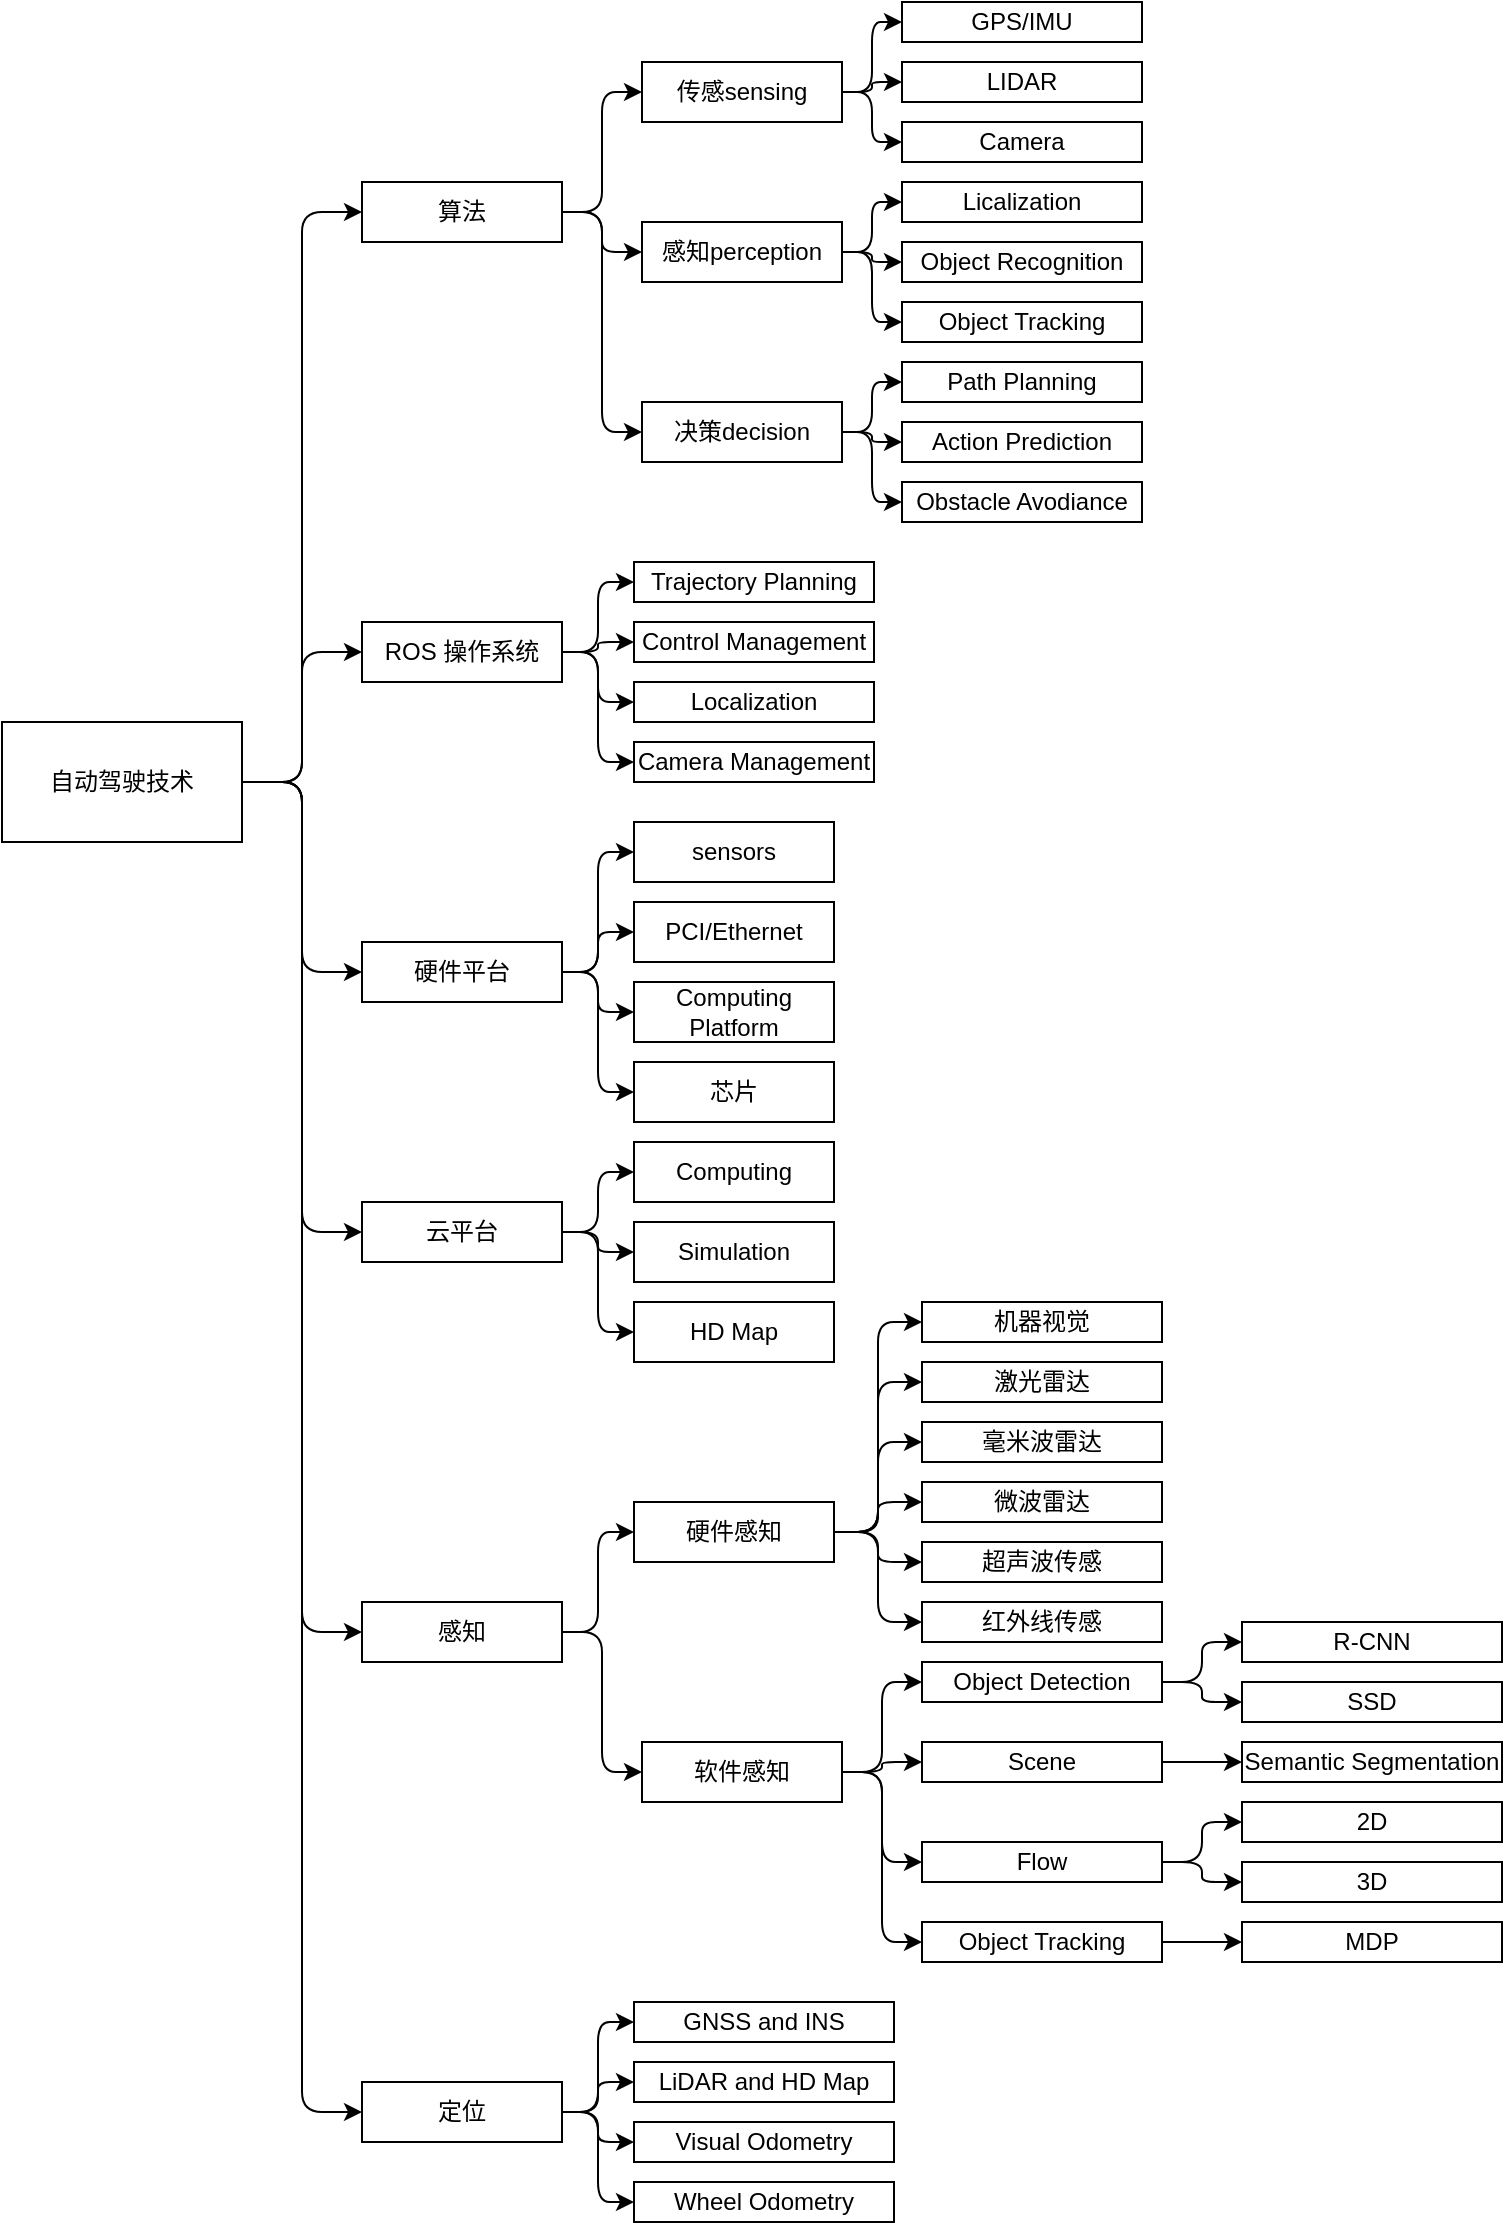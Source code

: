 <mxfile version="14.1.8" type="github">
  <diagram id="ZL88Ck0jPQ6fW8jYsuRH" name="Page-1">
    <mxGraphModel dx="1135" dy="738" grid="1" gridSize="10" guides="1" tooltips="1" connect="1" arrows="1" fold="1" page="1" pageScale="1" pageWidth="827" pageHeight="1169" math="0" shadow="0">
      <root>
        <mxCell id="0" />
        <mxCell id="1" parent="0" />
        <mxCell id="BTjaL7hRL5fljO6jldBH-1" value="自动驾驶技术" style="rounded=0;whiteSpace=wrap;html=1;" parent="1" vertex="1">
          <mxGeometry x="180" y="410" width="120" height="60" as="geometry" />
        </mxCell>
        <mxCell id="-4MOpglVaHPoF0utyKIM-1" value="算法" style="rounded=0;whiteSpace=wrap;html=1;" parent="1" vertex="1">
          <mxGeometry x="360" y="140" width="100" height="30" as="geometry" />
        </mxCell>
        <mxCell id="-4MOpglVaHPoF0utyKIM-2" value="" style="endArrow=classic;html=1;exitX=1;exitY=0.5;exitDx=0;exitDy=0;entryX=0;entryY=0.5;entryDx=0;entryDy=0;edgeStyle=orthogonalEdgeStyle;" parent="1" source="BTjaL7hRL5fljO6jldBH-1" target="-4MOpglVaHPoF0utyKIM-1" edge="1">
          <mxGeometry width="50" height="50" relative="1" as="geometry">
            <mxPoint x="360" y="280" as="sourcePoint" />
            <mxPoint x="410" y="230" as="targetPoint" />
          </mxGeometry>
        </mxCell>
        <mxCell id="-4MOpglVaHPoF0utyKIM-3" value="传感sensing" style="rounded=0;whiteSpace=wrap;html=1;" parent="1" vertex="1">
          <mxGeometry x="500" y="80" width="100" height="30" as="geometry" />
        </mxCell>
        <mxCell id="-4MOpglVaHPoF0utyKIM-4" value="感知perception" style="rounded=0;whiteSpace=wrap;html=1;" parent="1" vertex="1">
          <mxGeometry x="500" y="160" width="100" height="30" as="geometry" />
        </mxCell>
        <mxCell id="-4MOpglVaHPoF0utyKIM-5" value="决策decision" style="rounded=0;whiteSpace=wrap;html=1;" parent="1" vertex="1">
          <mxGeometry x="500" y="250" width="100" height="30" as="geometry" />
        </mxCell>
        <mxCell id="-4MOpglVaHPoF0utyKIM-6" value="" style="endArrow=classic;html=1;exitX=1;exitY=0.5;exitDx=0;exitDy=0;entryX=0;entryY=0.5;entryDx=0;entryDy=0;edgeStyle=orthogonalEdgeStyle;" parent="1" source="-4MOpglVaHPoF0utyKIM-1" target="-4MOpglVaHPoF0utyKIM-3" edge="1">
          <mxGeometry width="50" height="50" relative="1" as="geometry">
            <mxPoint x="450" y="280" as="sourcePoint" />
            <mxPoint x="500" y="230" as="targetPoint" />
          </mxGeometry>
        </mxCell>
        <mxCell id="-4MOpglVaHPoF0utyKIM-7" value="" style="endArrow=classic;html=1;exitX=1;exitY=0.5;exitDx=0;exitDy=0;entryX=0;entryY=0.5;entryDx=0;entryDy=0;edgeStyle=orthogonalEdgeStyle;" parent="1" source="-4MOpglVaHPoF0utyKIM-1" target="-4MOpglVaHPoF0utyKIM-4" edge="1">
          <mxGeometry width="50" height="50" relative="1" as="geometry">
            <mxPoint x="480" y="300" as="sourcePoint" />
            <mxPoint x="530" y="250" as="targetPoint" />
          </mxGeometry>
        </mxCell>
        <mxCell id="-4MOpglVaHPoF0utyKIM-8" value="" style="endArrow=classic;html=1;exitX=1;exitY=0.5;exitDx=0;exitDy=0;entryX=0;entryY=0.5;entryDx=0;entryDy=0;edgeStyle=orthogonalEdgeStyle;" parent="1" source="-4MOpglVaHPoF0utyKIM-1" target="-4MOpglVaHPoF0utyKIM-5" edge="1">
          <mxGeometry width="50" height="50" relative="1" as="geometry">
            <mxPoint x="490" y="280" as="sourcePoint" />
            <mxPoint x="540" y="230" as="targetPoint" />
          </mxGeometry>
        </mxCell>
        <mxCell id="-4MOpglVaHPoF0utyKIM-9" value="GPS/IMU" style="rounded=0;whiteSpace=wrap;html=1;" parent="1" vertex="1">
          <mxGeometry x="630" y="50" width="120" height="20" as="geometry" />
        </mxCell>
        <mxCell id="-4MOpglVaHPoF0utyKIM-10" value="LIDAR" style="rounded=0;whiteSpace=wrap;html=1;" parent="1" vertex="1">
          <mxGeometry x="630" y="80" width="120" height="20" as="geometry" />
        </mxCell>
        <mxCell id="-4MOpglVaHPoF0utyKIM-11" value="Camera" style="rounded=0;whiteSpace=wrap;html=1;" parent="1" vertex="1">
          <mxGeometry x="630" y="110" width="120" height="20" as="geometry" />
        </mxCell>
        <mxCell id="-4MOpglVaHPoF0utyKIM-12" value="" style="endArrow=classic;html=1;exitX=1;exitY=0.5;exitDx=0;exitDy=0;entryX=0;entryY=0.5;entryDx=0;entryDy=0;edgeStyle=orthogonalEdgeStyle;" parent="1" source="-4MOpglVaHPoF0utyKIM-3" target="-4MOpglVaHPoF0utyKIM-9" edge="1">
          <mxGeometry width="50" height="50" relative="1" as="geometry">
            <mxPoint x="680" y="230" as="sourcePoint" />
            <mxPoint x="730" y="180" as="targetPoint" />
          </mxGeometry>
        </mxCell>
        <mxCell id="-4MOpglVaHPoF0utyKIM-13" value="" style="endArrow=classic;html=1;exitX=1;exitY=0.5;exitDx=0;exitDy=0;entryX=0;entryY=0.5;entryDx=0;entryDy=0;edgeStyle=orthogonalEdgeStyle;" parent="1" source="-4MOpglVaHPoF0utyKIM-3" target="-4MOpglVaHPoF0utyKIM-10" edge="1">
          <mxGeometry width="50" height="50" relative="1" as="geometry">
            <mxPoint x="680" y="250" as="sourcePoint" />
            <mxPoint x="730" y="200" as="targetPoint" />
          </mxGeometry>
        </mxCell>
        <mxCell id="-4MOpglVaHPoF0utyKIM-14" value="" style="endArrow=classic;html=1;exitX=1;exitY=0.5;exitDx=0;exitDy=0;entryX=0;entryY=0.5;entryDx=0;entryDy=0;edgeStyle=orthogonalEdgeStyle;" parent="1" source="-4MOpglVaHPoF0utyKIM-3" target="-4MOpglVaHPoF0utyKIM-11" edge="1">
          <mxGeometry width="50" height="50" relative="1" as="geometry">
            <mxPoint x="680" y="230" as="sourcePoint" />
            <mxPoint x="730" y="180" as="targetPoint" />
          </mxGeometry>
        </mxCell>
        <mxCell id="-4MOpglVaHPoF0utyKIM-15" value="Licalization" style="rounded=0;whiteSpace=wrap;html=1;" parent="1" vertex="1">
          <mxGeometry x="630" y="140" width="120" height="20" as="geometry" />
        </mxCell>
        <mxCell id="-4MOpglVaHPoF0utyKIM-16" value="Object Recognition" style="rounded=0;whiteSpace=wrap;html=1;" parent="1" vertex="1">
          <mxGeometry x="630" y="170" width="120" height="20" as="geometry" />
        </mxCell>
        <mxCell id="-4MOpglVaHPoF0utyKIM-17" value="Object Tracking" style="rounded=0;whiteSpace=wrap;html=1;" parent="1" vertex="1">
          <mxGeometry x="630" y="200" width="120" height="20" as="geometry" />
        </mxCell>
        <mxCell id="-4MOpglVaHPoF0utyKIM-18" value="" style="endArrow=classic;html=1;exitX=1;exitY=0.5;exitDx=0;exitDy=0;entryX=0;entryY=0.5;entryDx=0;entryDy=0;edgeStyle=orthogonalEdgeStyle;" parent="1" source="-4MOpglVaHPoF0utyKIM-4" target="-4MOpglVaHPoF0utyKIM-15" edge="1">
          <mxGeometry width="50" height="50" relative="1" as="geometry">
            <mxPoint x="700" y="310" as="sourcePoint" />
            <mxPoint x="750" y="260" as="targetPoint" />
          </mxGeometry>
        </mxCell>
        <mxCell id="-4MOpglVaHPoF0utyKIM-19" value="" style="endArrow=classic;html=1;exitX=1;exitY=0.5;exitDx=0;exitDy=0;entryX=0;entryY=0.5;entryDx=0;entryDy=0;edgeStyle=orthogonalEdgeStyle;" parent="1" source="-4MOpglVaHPoF0utyKIM-4" target="-4MOpglVaHPoF0utyKIM-16" edge="1">
          <mxGeometry width="50" height="50" relative="1" as="geometry">
            <mxPoint x="680" y="330" as="sourcePoint" />
            <mxPoint x="730" y="280" as="targetPoint" />
          </mxGeometry>
        </mxCell>
        <mxCell id="-4MOpglVaHPoF0utyKIM-20" value="" style="endArrow=classic;html=1;exitX=1;exitY=0.5;exitDx=0;exitDy=0;entryX=0;entryY=0.5;entryDx=0;entryDy=0;edgeStyle=orthogonalEdgeStyle;" parent="1" source="-4MOpglVaHPoF0utyKIM-4" target="-4MOpglVaHPoF0utyKIM-17" edge="1">
          <mxGeometry width="50" height="50" relative="1" as="geometry">
            <mxPoint x="650" y="320" as="sourcePoint" />
            <mxPoint x="700" y="270" as="targetPoint" />
          </mxGeometry>
        </mxCell>
        <mxCell id="-4MOpglVaHPoF0utyKIM-21" value="Path Planning" style="rounded=0;whiteSpace=wrap;html=1;" parent="1" vertex="1">
          <mxGeometry x="630" y="230" width="120" height="20" as="geometry" />
        </mxCell>
        <mxCell id="-4MOpglVaHPoF0utyKIM-22" value="Action Prediction" style="rounded=0;whiteSpace=wrap;html=1;" parent="1" vertex="1">
          <mxGeometry x="630" y="260" width="120" height="20" as="geometry" />
        </mxCell>
        <mxCell id="-4MOpglVaHPoF0utyKIM-23" value="Obstacle Avodiance" style="rounded=0;whiteSpace=wrap;html=1;" parent="1" vertex="1">
          <mxGeometry x="630" y="290" width="120" height="20" as="geometry" />
        </mxCell>
        <mxCell id="-4MOpglVaHPoF0utyKIM-24" value="" style="endArrow=classic;html=1;exitX=1;exitY=0.5;exitDx=0;exitDy=0;entryX=0;entryY=0.5;entryDx=0;entryDy=0;edgeStyle=orthogonalEdgeStyle;" parent="1" source="-4MOpglVaHPoF0utyKIM-5" target="-4MOpglVaHPoF0utyKIM-21" edge="1">
          <mxGeometry width="50" height="50" relative="1" as="geometry">
            <mxPoint x="560" y="410" as="sourcePoint" />
            <mxPoint x="610" y="360" as="targetPoint" />
          </mxGeometry>
        </mxCell>
        <mxCell id="-4MOpglVaHPoF0utyKIM-25" value="" style="endArrow=classic;html=1;exitX=1;exitY=0.5;exitDx=0;exitDy=0;entryX=0;entryY=0.5;entryDx=0;entryDy=0;edgeStyle=orthogonalEdgeStyle;" parent="1" source="-4MOpglVaHPoF0utyKIM-5" target="-4MOpglVaHPoF0utyKIM-22" edge="1">
          <mxGeometry width="50" height="50" relative="1" as="geometry">
            <mxPoint x="630" y="410" as="sourcePoint" />
            <mxPoint x="680" y="360" as="targetPoint" />
          </mxGeometry>
        </mxCell>
        <mxCell id="-4MOpglVaHPoF0utyKIM-26" value="" style="endArrow=classic;html=1;exitX=1;exitY=0.5;exitDx=0;exitDy=0;entryX=0;entryY=0.5;entryDx=0;entryDy=0;edgeStyle=orthogonalEdgeStyle;" parent="1" source="-4MOpglVaHPoF0utyKIM-5" target="-4MOpglVaHPoF0utyKIM-23" edge="1">
          <mxGeometry width="50" height="50" relative="1" as="geometry">
            <mxPoint x="600" y="260" as="sourcePoint" />
            <mxPoint x="680" y="370" as="targetPoint" />
          </mxGeometry>
        </mxCell>
        <mxCell id="-4MOpglVaHPoF0utyKIM-27" value="ROS 操作系统" style="rounded=0;whiteSpace=wrap;html=1;" parent="1" vertex="1">
          <mxGeometry x="360" y="360" width="100" height="30" as="geometry" />
        </mxCell>
        <mxCell id="-4MOpglVaHPoF0utyKIM-28" value="" style="endArrow=classic;html=1;exitX=1;exitY=0.5;exitDx=0;exitDy=0;entryX=0;entryY=0.5;entryDx=0;entryDy=0;edgeStyle=orthogonalEdgeStyle;" parent="1" source="BTjaL7hRL5fljO6jldBH-1" target="-4MOpglVaHPoF0utyKIM-27" edge="1">
          <mxGeometry width="50" height="50" relative="1" as="geometry">
            <mxPoint x="300" y="470" as="sourcePoint" />
            <mxPoint x="350" y="420" as="targetPoint" />
          </mxGeometry>
        </mxCell>
        <mxCell id="-4MOpglVaHPoF0utyKIM-29" value="Trajectory Planning" style="rounded=0;whiteSpace=wrap;html=1;" parent="1" vertex="1">
          <mxGeometry x="496" y="330" width="120" height="20" as="geometry" />
        </mxCell>
        <mxCell id="-4MOpglVaHPoF0utyKIM-31" value="Control Management" style="rounded=0;whiteSpace=wrap;html=1;" parent="1" vertex="1">
          <mxGeometry x="496" y="360" width="120" height="20" as="geometry" />
        </mxCell>
        <mxCell id="-4MOpglVaHPoF0utyKIM-32" value="Localization" style="rounded=0;whiteSpace=wrap;html=1;" parent="1" vertex="1">
          <mxGeometry x="496" y="390" width="120" height="20" as="geometry" />
        </mxCell>
        <mxCell id="-4MOpglVaHPoF0utyKIM-33" value="Camera Management" style="rounded=0;whiteSpace=wrap;html=1;" parent="1" vertex="1">
          <mxGeometry x="496" y="420" width="120" height="20" as="geometry" />
        </mxCell>
        <mxCell id="-4MOpglVaHPoF0utyKIM-34" value="" style="endArrow=classic;html=1;exitX=1;exitY=0.5;exitDx=0;exitDy=0;entryX=0;entryY=0.5;entryDx=0;entryDy=0;edgeStyle=orthogonalEdgeStyle;" parent="1" source="-4MOpglVaHPoF0utyKIM-27" target="-4MOpglVaHPoF0utyKIM-29" edge="1">
          <mxGeometry width="50" height="50" relative="1" as="geometry">
            <mxPoint x="736" y="360" as="sourcePoint" />
            <mxPoint x="786" y="310" as="targetPoint" />
          </mxGeometry>
        </mxCell>
        <mxCell id="-4MOpglVaHPoF0utyKIM-35" value="" style="endArrow=classic;html=1;exitX=1;exitY=0.5;exitDx=0;exitDy=0;entryX=0;entryY=0.5;entryDx=0;entryDy=0;edgeStyle=orthogonalEdgeStyle;" parent="1" source="-4MOpglVaHPoF0utyKIM-27" target="-4MOpglVaHPoF0utyKIM-31" edge="1">
          <mxGeometry width="50" height="50" relative="1" as="geometry">
            <mxPoint x="696" y="400" as="sourcePoint" />
            <mxPoint x="486" y="400" as="targetPoint" />
          </mxGeometry>
        </mxCell>
        <mxCell id="-4MOpglVaHPoF0utyKIM-36" value="" style="endArrow=classic;html=1;exitX=1;exitY=0.5;exitDx=0;exitDy=0;entryX=0;entryY=0.5;entryDx=0;entryDy=0;edgeStyle=orthogonalEdgeStyle;" parent="1" source="-4MOpglVaHPoF0utyKIM-27" target="-4MOpglVaHPoF0utyKIM-32" edge="1">
          <mxGeometry width="50" height="50" relative="1" as="geometry">
            <mxPoint x="476" y="530" as="sourcePoint" />
            <mxPoint x="526" y="480" as="targetPoint" />
          </mxGeometry>
        </mxCell>
        <mxCell id="-4MOpglVaHPoF0utyKIM-37" value="" style="endArrow=classic;html=1;exitX=1;exitY=0.5;exitDx=0;exitDy=0;entryX=0;entryY=0.5;entryDx=0;entryDy=0;edgeStyle=orthogonalEdgeStyle;" parent="1" source="-4MOpglVaHPoF0utyKIM-27" target="-4MOpglVaHPoF0utyKIM-33" edge="1">
          <mxGeometry width="50" height="50" relative="1" as="geometry">
            <mxPoint x="506" y="540" as="sourcePoint" />
            <mxPoint x="556" y="490" as="targetPoint" />
          </mxGeometry>
        </mxCell>
        <mxCell id="-4MOpglVaHPoF0utyKIM-38" value="硬件平台" style="rounded=0;whiteSpace=wrap;html=1;" parent="1" vertex="1">
          <mxGeometry x="360" y="520" width="100" height="30" as="geometry" />
        </mxCell>
        <mxCell id="-4MOpglVaHPoF0utyKIM-39" value="" style="endArrow=classic;html=1;exitX=1;exitY=0.5;exitDx=0;exitDy=0;entryX=0;entryY=0.5;entryDx=0;entryDy=0;edgeStyle=orthogonalEdgeStyle;" parent="1" source="BTjaL7hRL5fljO6jldBH-1" target="-4MOpglVaHPoF0utyKIM-38" edge="1">
          <mxGeometry width="50" height="50" relative="1" as="geometry">
            <mxPoint x="270" y="500" as="sourcePoint" />
            <mxPoint x="320" y="450" as="targetPoint" />
          </mxGeometry>
        </mxCell>
        <mxCell id="-4MOpglVaHPoF0utyKIM-40" value="sensors" style="rounded=0;whiteSpace=wrap;html=1;" parent="1" vertex="1">
          <mxGeometry x="496" y="460" width="100" height="30" as="geometry" />
        </mxCell>
        <mxCell id="-4MOpglVaHPoF0utyKIM-41" value="PCI/Ethernet" style="rounded=0;whiteSpace=wrap;html=1;" parent="1" vertex="1">
          <mxGeometry x="496" y="500" width="100" height="30" as="geometry" />
        </mxCell>
        <mxCell id="-4MOpglVaHPoF0utyKIM-42" value="Computing Platform" style="rounded=0;whiteSpace=wrap;html=1;" parent="1" vertex="1">
          <mxGeometry x="496" y="540" width="100" height="30" as="geometry" />
        </mxCell>
        <mxCell id="-4MOpglVaHPoF0utyKIM-43" value="芯片" style="rounded=0;whiteSpace=wrap;html=1;" parent="1" vertex="1">
          <mxGeometry x="496" y="580" width="100" height="30" as="geometry" />
        </mxCell>
        <mxCell id="-4MOpglVaHPoF0utyKIM-44" value="" style="endArrow=classic;html=1;exitX=1;exitY=0.5;exitDx=0;exitDy=0;entryX=0;entryY=0.5;entryDx=0;entryDy=0;edgeStyle=orthogonalEdgeStyle;" parent="1" source="-4MOpglVaHPoF0utyKIM-38" target="-4MOpglVaHPoF0utyKIM-40" edge="1">
          <mxGeometry width="50" height="50" relative="1" as="geometry">
            <mxPoint x="670" y="480" as="sourcePoint" />
            <mxPoint x="720" y="430" as="targetPoint" />
          </mxGeometry>
        </mxCell>
        <mxCell id="-4MOpglVaHPoF0utyKIM-45" value="" style="endArrow=classic;html=1;exitX=1;exitY=0.5;exitDx=0;exitDy=0;entryX=0;entryY=0.5;entryDx=0;entryDy=0;edgeStyle=orthogonalEdgeStyle;" parent="1" source="-4MOpglVaHPoF0utyKIM-38" target="-4MOpglVaHPoF0utyKIM-41" edge="1">
          <mxGeometry width="50" height="50" relative="1" as="geometry">
            <mxPoint x="690" y="510" as="sourcePoint" />
            <mxPoint x="740" y="460" as="targetPoint" />
          </mxGeometry>
        </mxCell>
        <mxCell id="-4MOpglVaHPoF0utyKIM-46" value="" style="endArrow=classic;html=1;exitX=1;exitY=0.5;exitDx=0;exitDy=0;entryX=0;entryY=0.5;entryDx=0;entryDy=0;edgeStyle=orthogonalEdgeStyle;" parent="1" source="-4MOpglVaHPoF0utyKIM-38" target="-4MOpglVaHPoF0utyKIM-42" edge="1">
          <mxGeometry width="50" height="50" relative="1" as="geometry">
            <mxPoint x="650" y="570" as="sourcePoint" />
            <mxPoint x="700" y="520" as="targetPoint" />
          </mxGeometry>
        </mxCell>
        <mxCell id="-4MOpglVaHPoF0utyKIM-47" value="" style="endArrow=classic;html=1;exitX=1;exitY=0.5;exitDx=0;exitDy=0;entryX=0;entryY=0.5;entryDx=0;entryDy=0;edgeStyle=orthogonalEdgeStyle;" parent="1" source="-4MOpglVaHPoF0utyKIM-38" target="-4MOpglVaHPoF0utyKIM-43" edge="1">
          <mxGeometry width="50" height="50" relative="1" as="geometry">
            <mxPoint x="640" y="570" as="sourcePoint" />
            <mxPoint x="690" y="520" as="targetPoint" />
          </mxGeometry>
        </mxCell>
        <mxCell id="-4MOpglVaHPoF0utyKIM-48" value="云平台" style="rounded=0;whiteSpace=wrap;html=1;" parent="1" vertex="1">
          <mxGeometry x="360" y="650" width="100" height="30" as="geometry" />
        </mxCell>
        <mxCell id="-4MOpglVaHPoF0utyKIM-49" value="" style="endArrow=classic;html=1;exitX=1;exitY=0.5;exitDx=0;exitDy=0;entryX=0;entryY=0.5;entryDx=0;entryDy=0;edgeStyle=orthogonalEdgeStyle;" parent="1" source="BTjaL7hRL5fljO6jldBH-1" target="-4MOpglVaHPoF0utyKIM-48" edge="1">
          <mxGeometry width="50" height="50" relative="1" as="geometry">
            <mxPoint x="290" y="640" as="sourcePoint" />
            <mxPoint x="340" y="590" as="targetPoint" />
          </mxGeometry>
        </mxCell>
        <mxCell id="-4MOpglVaHPoF0utyKIM-50" value="Computing" style="rounded=0;whiteSpace=wrap;html=1;" parent="1" vertex="1">
          <mxGeometry x="496" y="620" width="100" height="30" as="geometry" />
        </mxCell>
        <mxCell id="-4MOpglVaHPoF0utyKIM-51" value="Simulation" style="rounded=0;whiteSpace=wrap;html=1;" parent="1" vertex="1">
          <mxGeometry x="496" y="660" width="100" height="30" as="geometry" />
        </mxCell>
        <mxCell id="-4MOpglVaHPoF0utyKIM-52" value="HD Map" style="rounded=0;whiteSpace=wrap;html=1;" parent="1" vertex="1">
          <mxGeometry x="496" y="700" width="100" height="30" as="geometry" />
        </mxCell>
        <mxCell id="-4MOpglVaHPoF0utyKIM-53" value="" style="endArrow=classic;html=1;exitX=1;exitY=0.5;exitDx=0;exitDy=0;entryX=0;entryY=0.5;entryDx=0;entryDy=0;edgeStyle=orthogonalEdgeStyle;" parent="1" source="-4MOpglVaHPoF0utyKIM-48" target="-4MOpglVaHPoF0utyKIM-50" edge="1">
          <mxGeometry width="50" height="50" relative="1" as="geometry">
            <mxPoint x="650" y="620" as="sourcePoint" />
            <mxPoint x="700" y="570" as="targetPoint" />
          </mxGeometry>
        </mxCell>
        <mxCell id="-4MOpglVaHPoF0utyKIM-54" value="" style="endArrow=classic;html=1;exitX=1;exitY=0.5;exitDx=0;exitDy=0;entryX=0;entryY=0.5;entryDx=0;entryDy=0;edgeStyle=orthogonalEdgeStyle;" parent="1" source="-4MOpglVaHPoF0utyKIM-48" target="-4MOpglVaHPoF0utyKIM-51" edge="1">
          <mxGeometry width="50" height="50" relative="1" as="geometry">
            <mxPoint x="660" y="640" as="sourcePoint" />
            <mxPoint x="710" y="590" as="targetPoint" />
          </mxGeometry>
        </mxCell>
        <mxCell id="-4MOpglVaHPoF0utyKIM-55" value="" style="endArrow=classic;html=1;exitX=1;exitY=0.5;exitDx=0;exitDy=0;entryX=0;entryY=0.5;entryDx=0;entryDy=0;edgeStyle=orthogonalEdgeStyle;" parent="1" source="-4MOpglVaHPoF0utyKIM-48" target="-4MOpglVaHPoF0utyKIM-52" edge="1">
          <mxGeometry width="50" height="50" relative="1" as="geometry">
            <mxPoint x="640" y="690" as="sourcePoint" />
            <mxPoint x="690" y="640" as="targetPoint" />
          </mxGeometry>
        </mxCell>
        <mxCell id="-4MOpglVaHPoF0utyKIM-56" value="感知" style="rounded=0;whiteSpace=wrap;html=1;" parent="1" vertex="1">
          <mxGeometry x="360" y="850" width="100" height="30" as="geometry" />
        </mxCell>
        <mxCell id="-4MOpglVaHPoF0utyKIM-57" value="" style="endArrow=classic;html=1;exitX=1;exitY=0.5;exitDx=0;exitDy=0;entryX=0;entryY=0.5;entryDx=0;entryDy=0;edgeStyle=orthogonalEdgeStyle;" parent="1" source="BTjaL7hRL5fljO6jldBH-1" target="-4MOpglVaHPoF0utyKIM-56" edge="1">
          <mxGeometry width="50" height="50" relative="1" as="geometry">
            <mxPoint x="250" y="790" as="sourcePoint" />
            <mxPoint x="300" y="740" as="targetPoint" />
          </mxGeometry>
        </mxCell>
        <mxCell id="-4MOpglVaHPoF0utyKIM-58" value="机器视觉" style="rounded=0;whiteSpace=wrap;html=1;" parent="1" vertex="1">
          <mxGeometry x="640" y="700" width="120" height="20" as="geometry" />
        </mxCell>
        <mxCell id="-4MOpglVaHPoF0utyKIM-59" value="硬件感知" style="rounded=0;whiteSpace=wrap;html=1;" parent="1" vertex="1">
          <mxGeometry x="496" y="800" width="100" height="30" as="geometry" />
        </mxCell>
        <mxCell id="-4MOpglVaHPoF0utyKIM-60" value="" style="endArrow=classic;html=1;exitX=1;exitY=0.5;exitDx=0;exitDy=0;entryX=0;entryY=0.5;entryDx=0;entryDy=0;edgeStyle=orthogonalEdgeStyle;" parent="1" source="-4MOpglVaHPoF0utyKIM-56" target="-4MOpglVaHPoF0utyKIM-59" edge="1">
          <mxGeometry width="50" height="50" relative="1" as="geometry">
            <mxPoint x="470" y="930" as="sourcePoint" />
            <mxPoint x="520" y="880" as="targetPoint" />
          </mxGeometry>
        </mxCell>
        <mxCell id="-4MOpglVaHPoF0utyKIM-61" value="激光雷达" style="rounded=0;whiteSpace=wrap;html=1;" parent="1" vertex="1">
          <mxGeometry x="640" y="730" width="120" height="20" as="geometry" />
        </mxCell>
        <mxCell id="-4MOpglVaHPoF0utyKIM-62" value="毫米波雷达" style="rounded=0;whiteSpace=wrap;html=1;" parent="1" vertex="1">
          <mxGeometry x="640" y="760" width="120" height="20" as="geometry" />
        </mxCell>
        <mxCell id="-4MOpglVaHPoF0utyKIM-63" value="微波雷达" style="rounded=0;whiteSpace=wrap;html=1;" parent="1" vertex="1">
          <mxGeometry x="640" y="790" width="120" height="20" as="geometry" />
        </mxCell>
        <mxCell id="-4MOpglVaHPoF0utyKIM-64" value="超声波传感" style="rounded=0;whiteSpace=wrap;html=1;" parent="1" vertex="1">
          <mxGeometry x="640" y="820" width="120" height="20" as="geometry" />
        </mxCell>
        <mxCell id="-4MOpglVaHPoF0utyKIM-65" value="红外线传感" style="rounded=0;whiteSpace=wrap;html=1;" parent="1" vertex="1">
          <mxGeometry x="640" y="850" width="120" height="20" as="geometry" />
        </mxCell>
        <mxCell id="-4MOpglVaHPoF0utyKIM-66" value="" style="endArrow=classic;html=1;exitX=1;exitY=0.5;exitDx=0;exitDy=0;entryX=0;entryY=0.5;entryDx=0;entryDy=0;edgeStyle=orthogonalEdgeStyle;" parent="1" source="-4MOpglVaHPoF0utyKIM-59" target="-4MOpglVaHPoF0utyKIM-58" edge="1">
          <mxGeometry width="50" height="50" relative="1" as="geometry">
            <mxPoint x="540" y="950" as="sourcePoint" />
            <mxPoint x="590" y="900" as="targetPoint" />
          </mxGeometry>
        </mxCell>
        <mxCell id="-4MOpglVaHPoF0utyKIM-67" value="" style="endArrow=classic;html=1;exitX=1;exitY=0.5;exitDx=0;exitDy=0;entryX=0;entryY=0.5;entryDx=0;entryDy=0;edgeStyle=orthogonalEdgeStyle;" parent="1" source="-4MOpglVaHPoF0utyKIM-59" target="-4MOpglVaHPoF0utyKIM-61" edge="1">
          <mxGeometry width="50" height="50" relative="1" as="geometry">
            <mxPoint x="540" y="930" as="sourcePoint" />
            <mxPoint x="590" y="880" as="targetPoint" />
          </mxGeometry>
        </mxCell>
        <mxCell id="-4MOpglVaHPoF0utyKIM-68" value="" style="endArrow=classic;html=1;exitX=1;exitY=0.5;exitDx=0;exitDy=0;entryX=0;entryY=0.5;entryDx=0;entryDy=0;edgeStyle=orthogonalEdgeStyle;" parent="1" source="-4MOpglVaHPoF0utyKIM-59" target="-4MOpglVaHPoF0utyKIM-62" edge="1">
          <mxGeometry width="50" height="50" relative="1" as="geometry">
            <mxPoint x="560" y="940" as="sourcePoint" />
            <mxPoint x="610" y="890" as="targetPoint" />
          </mxGeometry>
        </mxCell>
        <mxCell id="-4MOpglVaHPoF0utyKIM-69" value="" style="endArrow=classic;html=1;exitX=1;exitY=0.5;exitDx=0;exitDy=0;entryX=0;entryY=0.5;entryDx=0;entryDy=0;edgeStyle=orthogonalEdgeStyle;" parent="1" source="-4MOpglVaHPoF0utyKIM-59" target="-4MOpglVaHPoF0utyKIM-63" edge="1">
          <mxGeometry width="50" height="50" relative="1" as="geometry">
            <mxPoint x="570" y="990" as="sourcePoint" />
            <mxPoint x="620" y="940" as="targetPoint" />
          </mxGeometry>
        </mxCell>
        <mxCell id="-4MOpglVaHPoF0utyKIM-70" value="" style="endArrow=classic;html=1;exitX=1;exitY=0.5;exitDx=0;exitDy=0;entryX=0;entryY=0.5;entryDx=0;entryDy=0;edgeStyle=orthogonalEdgeStyle;" parent="1" source="-4MOpglVaHPoF0utyKIM-59" target="-4MOpglVaHPoF0utyKIM-64" edge="1">
          <mxGeometry width="50" height="50" relative="1" as="geometry">
            <mxPoint x="590" y="990" as="sourcePoint" />
            <mxPoint x="640" y="940" as="targetPoint" />
          </mxGeometry>
        </mxCell>
        <mxCell id="-4MOpglVaHPoF0utyKIM-71" value="" style="endArrow=classic;html=1;exitX=1;exitY=0.5;exitDx=0;exitDy=0;entryX=0;entryY=0.5;entryDx=0;entryDy=0;edgeStyle=orthogonalEdgeStyle;" parent="1" source="-4MOpglVaHPoF0utyKIM-59" target="-4MOpglVaHPoF0utyKIM-65" edge="1">
          <mxGeometry width="50" height="50" relative="1" as="geometry">
            <mxPoint x="600" y="1030" as="sourcePoint" />
            <mxPoint x="650" y="980" as="targetPoint" />
          </mxGeometry>
        </mxCell>
        <mxCell id="-4MOpglVaHPoF0utyKIM-72" value="软件感知" style="rounded=0;whiteSpace=wrap;html=1;" parent="1" vertex="1">
          <mxGeometry x="500" y="920" width="100" height="30" as="geometry" />
        </mxCell>
        <mxCell id="-4MOpglVaHPoF0utyKIM-73" value="" style="endArrow=classic;html=1;exitX=1;exitY=0.5;exitDx=0;exitDy=0;entryX=0;entryY=0.5;entryDx=0;entryDy=0;edgeStyle=orthogonalEdgeStyle;" parent="1" source="-4MOpglVaHPoF0utyKIM-56" target="-4MOpglVaHPoF0utyKIM-72" edge="1">
          <mxGeometry width="50" height="50" relative="1" as="geometry">
            <mxPoint x="510" y="1050" as="sourcePoint" />
            <mxPoint x="560" y="1000" as="targetPoint" />
          </mxGeometry>
        </mxCell>
        <mxCell id="-4MOpglVaHPoF0utyKIM-74" value="Object Detection" style="rounded=0;whiteSpace=wrap;html=1;" parent="1" vertex="1">
          <mxGeometry x="640" y="880" width="120" height="20" as="geometry" />
        </mxCell>
        <mxCell id="-4MOpglVaHPoF0utyKIM-88" value="" style="edgeStyle=orthogonalEdgeStyle;rounded=0;orthogonalLoop=1;jettySize=auto;html=1;" parent="1" source="-4MOpglVaHPoF0utyKIM-75" target="-4MOpglVaHPoF0utyKIM-87" edge="1">
          <mxGeometry relative="1" as="geometry" />
        </mxCell>
        <mxCell id="-4MOpglVaHPoF0utyKIM-75" value="Scene" style="rounded=0;whiteSpace=wrap;html=1;" parent="1" vertex="1">
          <mxGeometry x="640" y="920" width="120" height="20" as="geometry" />
        </mxCell>
        <mxCell id="-4MOpglVaHPoF0utyKIM-76" value="Flow" style="rounded=0;whiteSpace=wrap;html=1;" parent="1" vertex="1">
          <mxGeometry x="640" y="970" width="120" height="20" as="geometry" />
        </mxCell>
        <mxCell id="-4MOpglVaHPoF0utyKIM-94" value="" style="edgeStyle=orthogonalEdgeStyle;rounded=0;orthogonalLoop=1;jettySize=auto;html=1;" parent="1" source="-4MOpglVaHPoF0utyKIM-77" target="-4MOpglVaHPoF0utyKIM-93" edge="1">
          <mxGeometry relative="1" as="geometry" />
        </mxCell>
        <mxCell id="-4MOpglVaHPoF0utyKIM-77" value="Object Tracking" style="rounded=0;whiteSpace=wrap;html=1;" parent="1" vertex="1">
          <mxGeometry x="640" y="1010" width="120" height="20" as="geometry" />
        </mxCell>
        <mxCell id="-4MOpglVaHPoF0utyKIM-78" value="" style="endArrow=classic;html=1;exitX=1;exitY=0.5;exitDx=0;exitDy=0;entryX=0;entryY=0.5;entryDx=0;entryDy=0;edgeStyle=orthogonalEdgeStyle;" parent="1" source="-4MOpglVaHPoF0utyKIM-72" target="-4MOpglVaHPoF0utyKIM-74" edge="1">
          <mxGeometry width="50" height="50" relative="1" as="geometry">
            <mxPoint x="580" y="1070" as="sourcePoint" />
            <mxPoint x="630" y="1020" as="targetPoint" />
          </mxGeometry>
        </mxCell>
        <mxCell id="-4MOpglVaHPoF0utyKIM-79" value="" style="endArrow=classic;html=1;exitX=1;exitY=0.5;exitDx=0;exitDy=0;entryX=0;entryY=0.5;entryDx=0;entryDy=0;edgeStyle=orthogonalEdgeStyle;" parent="1" source="-4MOpglVaHPoF0utyKIM-72" target="-4MOpglVaHPoF0utyKIM-75" edge="1">
          <mxGeometry width="50" height="50" relative="1" as="geometry">
            <mxPoint x="650" y="1080" as="sourcePoint" />
            <mxPoint x="700" y="1030" as="targetPoint" />
          </mxGeometry>
        </mxCell>
        <mxCell id="-4MOpglVaHPoF0utyKIM-80" value="" style="endArrow=classic;html=1;exitX=1;exitY=0.5;exitDx=0;exitDy=0;entryX=0;entryY=0.5;entryDx=0;entryDy=0;edgeStyle=orthogonalEdgeStyle;" parent="1" source="-4MOpglVaHPoF0utyKIM-72" target="-4MOpglVaHPoF0utyKIM-76" edge="1">
          <mxGeometry width="50" height="50" relative="1" as="geometry">
            <mxPoint x="600" y="1070" as="sourcePoint" />
            <mxPoint x="650" y="1020" as="targetPoint" />
          </mxGeometry>
        </mxCell>
        <mxCell id="-4MOpglVaHPoF0utyKIM-81" value="" style="endArrow=classic;html=1;exitX=1;exitY=0.5;exitDx=0;exitDy=0;entryX=0;entryY=0.5;entryDx=0;entryDy=0;edgeStyle=orthogonalEdgeStyle;" parent="1" source="-4MOpglVaHPoF0utyKIM-72" target="-4MOpglVaHPoF0utyKIM-77" edge="1">
          <mxGeometry width="50" height="50" relative="1" as="geometry">
            <mxPoint x="630" y="1080" as="sourcePoint" />
            <mxPoint x="680" y="1030" as="targetPoint" />
          </mxGeometry>
        </mxCell>
        <mxCell id="-4MOpglVaHPoF0utyKIM-82" value="R-CNN" style="rounded=0;whiteSpace=wrap;html=1;" parent="1" vertex="1">
          <mxGeometry x="800" y="860" width="130" height="20" as="geometry" />
        </mxCell>
        <mxCell id="-4MOpglVaHPoF0utyKIM-84" value="SSD" style="rounded=0;whiteSpace=wrap;html=1;" parent="1" vertex="1">
          <mxGeometry x="800" y="890" width="130" height="20" as="geometry" />
        </mxCell>
        <mxCell id="-4MOpglVaHPoF0utyKIM-85" value="" style="endArrow=classic;html=1;exitX=1;exitY=0.5;exitDx=0;exitDy=0;entryX=0;entryY=0.5;entryDx=0;entryDy=0;edgeStyle=orthogonalEdgeStyle;" parent="1" source="-4MOpglVaHPoF0utyKIM-74" target="-4MOpglVaHPoF0utyKIM-82" edge="1">
          <mxGeometry width="50" height="50" relative="1" as="geometry">
            <mxPoint x="850" y="1010" as="sourcePoint" />
            <mxPoint x="900" y="960" as="targetPoint" />
          </mxGeometry>
        </mxCell>
        <mxCell id="-4MOpglVaHPoF0utyKIM-86" value="" style="endArrow=classic;html=1;exitX=1;exitY=0.5;exitDx=0;exitDy=0;entryX=0;entryY=0.5;entryDx=0;entryDy=0;edgeStyle=orthogonalEdgeStyle;" parent="1" source="-4MOpglVaHPoF0utyKIM-74" target="-4MOpglVaHPoF0utyKIM-84" edge="1">
          <mxGeometry width="50" height="50" relative="1" as="geometry">
            <mxPoint x="830" y="1010" as="sourcePoint" />
            <mxPoint x="880" y="960" as="targetPoint" />
          </mxGeometry>
        </mxCell>
        <mxCell id="-4MOpglVaHPoF0utyKIM-87" value="Semantic Segmentation" style="rounded=0;whiteSpace=wrap;html=1;" parent="1" vertex="1">
          <mxGeometry x="800" y="920" width="130" height="20" as="geometry" />
        </mxCell>
        <mxCell id="-4MOpglVaHPoF0utyKIM-89" value="2D" style="rounded=0;whiteSpace=wrap;html=1;" parent="1" vertex="1">
          <mxGeometry x="800" y="950" width="130" height="20" as="geometry" />
        </mxCell>
        <mxCell id="-4MOpglVaHPoF0utyKIM-90" value="3D" style="rounded=0;whiteSpace=wrap;html=1;" parent="1" vertex="1">
          <mxGeometry x="800" y="980" width="130" height="20" as="geometry" />
        </mxCell>
        <mxCell id="-4MOpglVaHPoF0utyKIM-91" value="" style="endArrow=classic;html=1;exitX=1;exitY=0.5;exitDx=0;exitDy=0;entryX=0;entryY=0.5;entryDx=0;entryDy=0;edgeStyle=orthogonalEdgeStyle;" parent="1" source="-4MOpglVaHPoF0utyKIM-76" target="-4MOpglVaHPoF0utyKIM-89" edge="1">
          <mxGeometry width="50" height="50" relative="1" as="geometry">
            <mxPoint x="990" y="1010" as="sourcePoint" />
            <mxPoint x="1040" y="960" as="targetPoint" />
          </mxGeometry>
        </mxCell>
        <mxCell id="-4MOpglVaHPoF0utyKIM-92" value="" style="endArrow=classic;html=1;exitX=1;exitY=0.5;exitDx=0;exitDy=0;entryX=0;entryY=0.5;entryDx=0;entryDy=0;edgeStyle=orthogonalEdgeStyle;" parent="1" source="-4MOpglVaHPoF0utyKIM-76" target="-4MOpglVaHPoF0utyKIM-90" edge="1">
          <mxGeometry width="50" height="50" relative="1" as="geometry">
            <mxPoint x="410" y="1090" as="sourcePoint" />
            <mxPoint x="460" y="1040" as="targetPoint" />
          </mxGeometry>
        </mxCell>
        <mxCell id="-4MOpglVaHPoF0utyKIM-93" value="MDP" style="rounded=0;whiteSpace=wrap;html=1;" parent="1" vertex="1">
          <mxGeometry x="800" y="1010" width="130" height="20" as="geometry" />
        </mxCell>
        <mxCell id="gplPUaTzT2VA23lCb3h_-1" value="定位" style="rounded=0;whiteSpace=wrap;html=1;" vertex="1" parent="1">
          <mxGeometry x="360" y="1090" width="100" height="30" as="geometry" />
        </mxCell>
        <mxCell id="gplPUaTzT2VA23lCb3h_-2" value="GNSS and INS" style="rounded=0;whiteSpace=wrap;html=1;" vertex="1" parent="1">
          <mxGeometry x="496" y="1050" width="130" height="20" as="geometry" />
        </mxCell>
        <mxCell id="gplPUaTzT2VA23lCb3h_-3" value="LiDAR and HD Map" style="rounded=0;whiteSpace=wrap;html=1;" vertex="1" parent="1">
          <mxGeometry x="496" y="1080" width="130" height="20" as="geometry" />
        </mxCell>
        <mxCell id="gplPUaTzT2VA23lCb3h_-4" value="Visual Odometry" style="rounded=0;whiteSpace=wrap;html=1;" vertex="1" parent="1">
          <mxGeometry x="496" y="1110" width="130" height="20" as="geometry" />
        </mxCell>
        <mxCell id="gplPUaTzT2VA23lCb3h_-5" value="Wheel Odometry" style="rounded=0;whiteSpace=wrap;html=1;" vertex="1" parent="1">
          <mxGeometry x="496" y="1140" width="130" height="20" as="geometry" />
        </mxCell>
        <mxCell id="gplPUaTzT2VA23lCb3h_-6" value="" style="endArrow=classic;html=1;exitX=1;exitY=0.5;exitDx=0;exitDy=0;entryX=0;entryY=0.5;entryDx=0;entryDy=0;edgeStyle=elbowEdgeStyle;" edge="1" parent="1" source="BTjaL7hRL5fljO6jldBH-1" target="gplPUaTzT2VA23lCb3h_-1">
          <mxGeometry width="50" height="50" relative="1" as="geometry">
            <mxPoint x="310" y="490" as="sourcePoint" />
            <mxPoint x="400" y="970" as="targetPoint" />
          </mxGeometry>
        </mxCell>
        <mxCell id="gplPUaTzT2VA23lCb3h_-7" value="" style="endArrow=classic;html=1;exitX=1;exitY=0.5;exitDx=0;exitDy=0;entryX=0;entryY=0.5;entryDx=0;entryDy=0;edgeStyle=orthogonalEdgeStyle;" edge="1" parent="1" source="gplPUaTzT2VA23lCb3h_-1" target="gplPUaTzT2VA23lCb3h_-2">
          <mxGeometry width="50" height="50" relative="1" as="geometry">
            <mxPoint x="480" y="1040" as="sourcePoint" />
            <mxPoint x="530" y="990" as="targetPoint" />
          </mxGeometry>
        </mxCell>
        <mxCell id="gplPUaTzT2VA23lCb3h_-8" value="" style="endArrow=classic;html=1;exitX=1;exitY=0.5;exitDx=0;exitDy=0;entryX=0;entryY=0.5;entryDx=0;entryDy=0;edgeStyle=orthogonalEdgeStyle;" edge="1" parent="1" source="gplPUaTzT2VA23lCb3h_-1" target="gplPUaTzT2VA23lCb3h_-3">
          <mxGeometry width="50" height="50" relative="1" as="geometry">
            <mxPoint x="720" y="1120" as="sourcePoint" />
            <mxPoint x="770" y="1070" as="targetPoint" />
          </mxGeometry>
        </mxCell>
        <mxCell id="gplPUaTzT2VA23lCb3h_-9" value="" style="endArrow=classic;html=1;exitX=1;exitY=0.5;exitDx=0;exitDy=0;entryX=0;entryY=0.5;entryDx=0;entryDy=0;edgeStyle=orthogonalEdgeStyle;" edge="1" parent="1" source="gplPUaTzT2VA23lCb3h_-1" target="gplPUaTzT2VA23lCb3h_-4">
          <mxGeometry width="50" height="50" relative="1" as="geometry">
            <mxPoint x="700" y="1130" as="sourcePoint" />
            <mxPoint x="750" y="1080" as="targetPoint" />
          </mxGeometry>
        </mxCell>
        <mxCell id="gplPUaTzT2VA23lCb3h_-10" value="" style="endArrow=classic;html=1;exitX=1;exitY=0.5;exitDx=0;exitDy=0;entryX=0;entryY=0.5;entryDx=0;entryDy=0;edgeStyle=orthogonalEdgeStyle;" edge="1" parent="1" source="gplPUaTzT2VA23lCb3h_-1" target="gplPUaTzT2VA23lCb3h_-5">
          <mxGeometry width="50" height="50" relative="1" as="geometry">
            <mxPoint x="670" y="1140" as="sourcePoint" />
            <mxPoint x="720" y="1090" as="targetPoint" />
          </mxGeometry>
        </mxCell>
      </root>
    </mxGraphModel>
  </diagram>
</mxfile>
